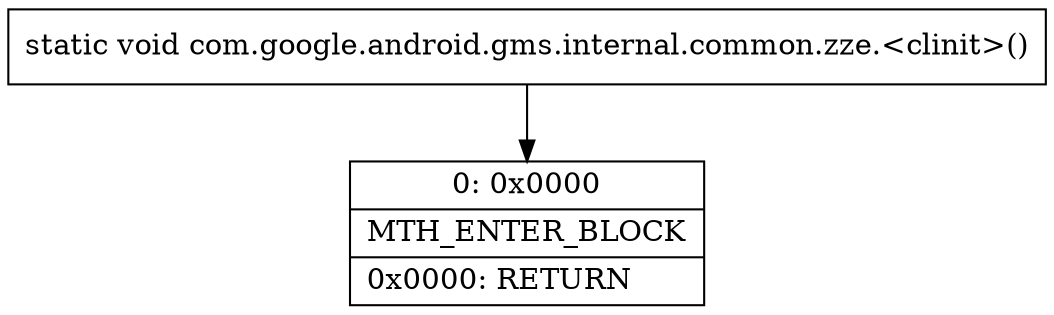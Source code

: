 digraph "CFG forcom.google.android.gms.internal.common.zze.\<clinit\>()V" {
Node_0 [shape=record,label="{0\:\ 0x0000|MTH_ENTER_BLOCK\l|0x0000: RETURN   \l}"];
MethodNode[shape=record,label="{static void com.google.android.gms.internal.common.zze.\<clinit\>() }"];
MethodNode -> Node_0;
}

